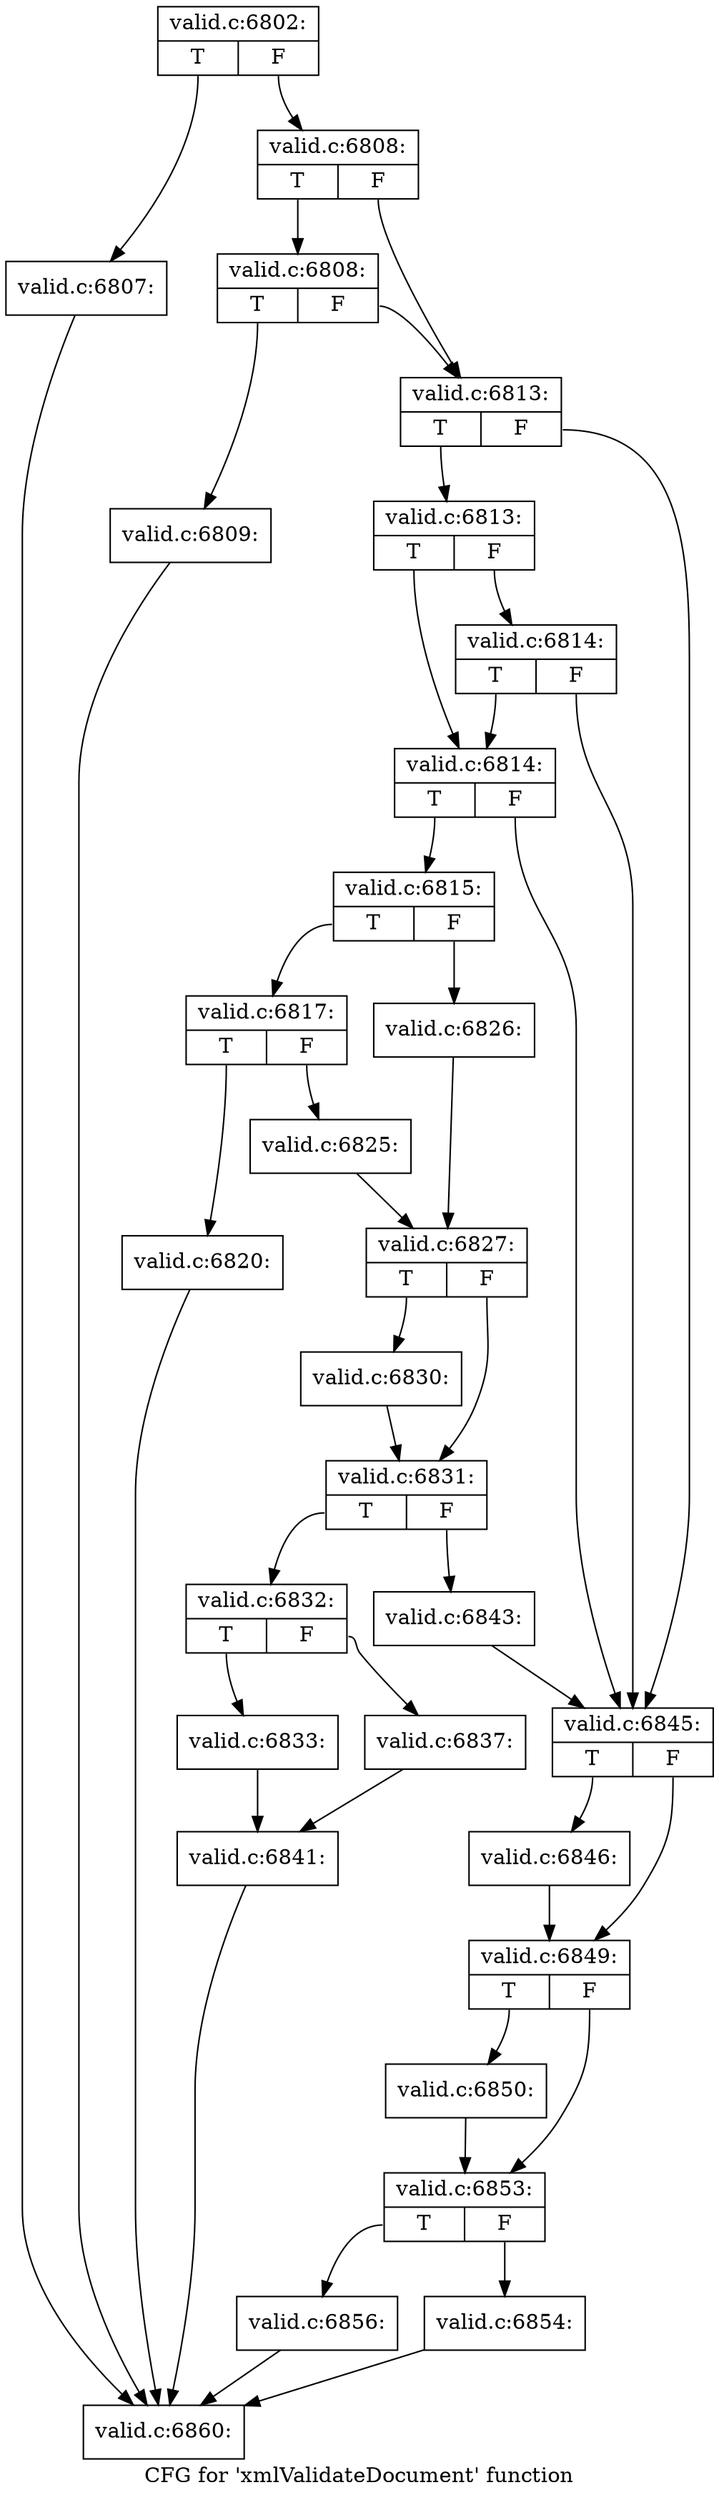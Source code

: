 digraph "CFG for 'xmlValidateDocument' function" {
	label="CFG for 'xmlValidateDocument' function";

	Node0x51e69f0 [shape=record,label="{valid.c:6802:|{<s0>T|<s1>F}}"];
	Node0x51e69f0:s0 -> Node0x51f7040;
	Node0x51e69f0:s1 -> Node0x51f7090;
	Node0x51f7040 [shape=record,label="{valid.c:6807:}"];
	Node0x51f7040 -> Node0x51ef7d0;
	Node0x51f7090 [shape=record,label="{valid.c:6808:|{<s0>T|<s1>F}}"];
	Node0x51f7090:s0 -> Node0x51f75c0;
	Node0x51f7090:s1 -> Node0x51f7570;
	Node0x51f75c0 [shape=record,label="{valid.c:6808:|{<s0>T|<s1>F}}"];
	Node0x51f75c0:s0 -> Node0x51f7520;
	Node0x51f75c0:s1 -> Node0x51f7570;
	Node0x51f7520 [shape=record,label="{valid.c:6809:}"];
	Node0x51f7520 -> Node0x51ef7d0;
	Node0x51f7570 [shape=record,label="{valid.c:6813:|{<s0>T|<s1>F}}"];
	Node0x51f7570:s0 -> Node0x51f8500;
	Node0x51f7570:s1 -> Node0x51f8430;
	Node0x51f8500 [shape=record,label="{valid.c:6813:|{<s0>T|<s1>F}}"];
	Node0x51f8500:s0 -> Node0x51f8480;
	Node0x51f8500:s1 -> Node0x51f8940;
	Node0x51f8940 [shape=record,label="{valid.c:6814:|{<s0>T|<s1>F}}"];
	Node0x51f8940:s0 -> Node0x51f8480;
	Node0x51f8940:s1 -> Node0x51f8430;
	Node0x51f8480 [shape=record,label="{valid.c:6814:|{<s0>T|<s1>F}}"];
	Node0x51f8480:s0 -> Node0x51f83e0;
	Node0x51f8480:s1 -> Node0x51f8430;
	Node0x51f83e0 [shape=record,label="{valid.c:6815:|{<s0>T|<s1>F}}"];
	Node0x51f83e0:s0 -> Node0x51f9960;
	Node0x51f83e0:s1 -> Node0x51f9a00;
	Node0x51f9960 [shape=record,label="{valid.c:6817:|{<s0>T|<s1>F}}"];
	Node0x51f9960:s0 -> Node0x51fa850;
	Node0x51f9960:s1 -> Node0x51fab80;
	Node0x51fa850 [shape=record,label="{valid.c:6820:}"];
	Node0x51fa850 -> Node0x51ef7d0;
	Node0x51fab80 [shape=record,label="{valid.c:6825:}"];
	Node0x51fab80 -> Node0x51f99b0;
	Node0x51f9a00 [shape=record,label="{valid.c:6826:}"];
	Node0x51f9a00 -> Node0x51f99b0;
	Node0x51f99b0 [shape=record,label="{valid.c:6827:|{<s0>T|<s1>F}}"];
	Node0x51f99b0:s0 -> Node0x51fbee0;
	Node0x51f99b0:s1 -> Node0x51fc1d0;
	Node0x51fbee0 [shape=record,label="{valid.c:6830:}"];
	Node0x51fbee0 -> Node0x51fc1d0;
	Node0x51fc1d0 [shape=record,label="{valid.c:6831:|{<s0>T|<s1>F}}"];
	Node0x51fc1d0:s0 -> Node0x51fc920;
	Node0x51fc1d0:s1 -> Node0x51fc970;
	Node0x51fc920 [shape=record,label="{valid.c:6832:|{<s0>T|<s1>F}}"];
	Node0x51fc920:s0 -> Node0x51fcd80;
	Node0x51fc920:s1 -> Node0x51fce20;
	Node0x51fcd80 [shape=record,label="{valid.c:6833:}"];
	Node0x51fcd80 -> Node0x51fcdd0;
	Node0x51fce20 [shape=record,label="{valid.c:6837:}"];
	Node0x51fce20 -> Node0x51fcdd0;
	Node0x51fcdd0 [shape=record,label="{valid.c:6841:}"];
	Node0x51fcdd0 -> Node0x51ef7d0;
	Node0x51fc970 [shape=record,label="{valid.c:6843:}"];
	Node0x51fc970 -> Node0x51f8430;
	Node0x51f8430 [shape=record,label="{valid.c:6845:|{<s0>T|<s1>F}}"];
	Node0x51f8430:s0 -> Node0x51fe3a0;
	Node0x51f8430:s1 -> Node0x51fe3f0;
	Node0x51fe3a0 [shape=record,label="{valid.c:6846:}"];
	Node0x51fe3a0 -> Node0x51fe3f0;
	Node0x51fe3f0 [shape=record,label="{valid.c:6849:|{<s0>T|<s1>F}}"];
	Node0x51fe3f0:s0 -> Node0x51fee10;
	Node0x51fe3f0:s1 -> Node0x51fee60;
	Node0x51fee10 [shape=record,label="{valid.c:6850:}"];
	Node0x51fee10 -> Node0x51fee60;
	Node0x51fee60 [shape=record,label="{valid.c:6853:|{<s0>T|<s1>F}}"];
	Node0x51fee60:s0 -> Node0x51ffba0;
	Node0x51fee60:s1 -> Node0x51ffb50;
	Node0x51ffb50 [shape=record,label="{valid.c:6854:}"];
	Node0x51ffb50 -> Node0x51ef7d0;
	Node0x51ffba0 [shape=record,label="{valid.c:6856:}"];
	Node0x51ffba0 -> Node0x51ef7d0;
	Node0x51ef7d0 [shape=record,label="{valid.c:6860:}"];
}
